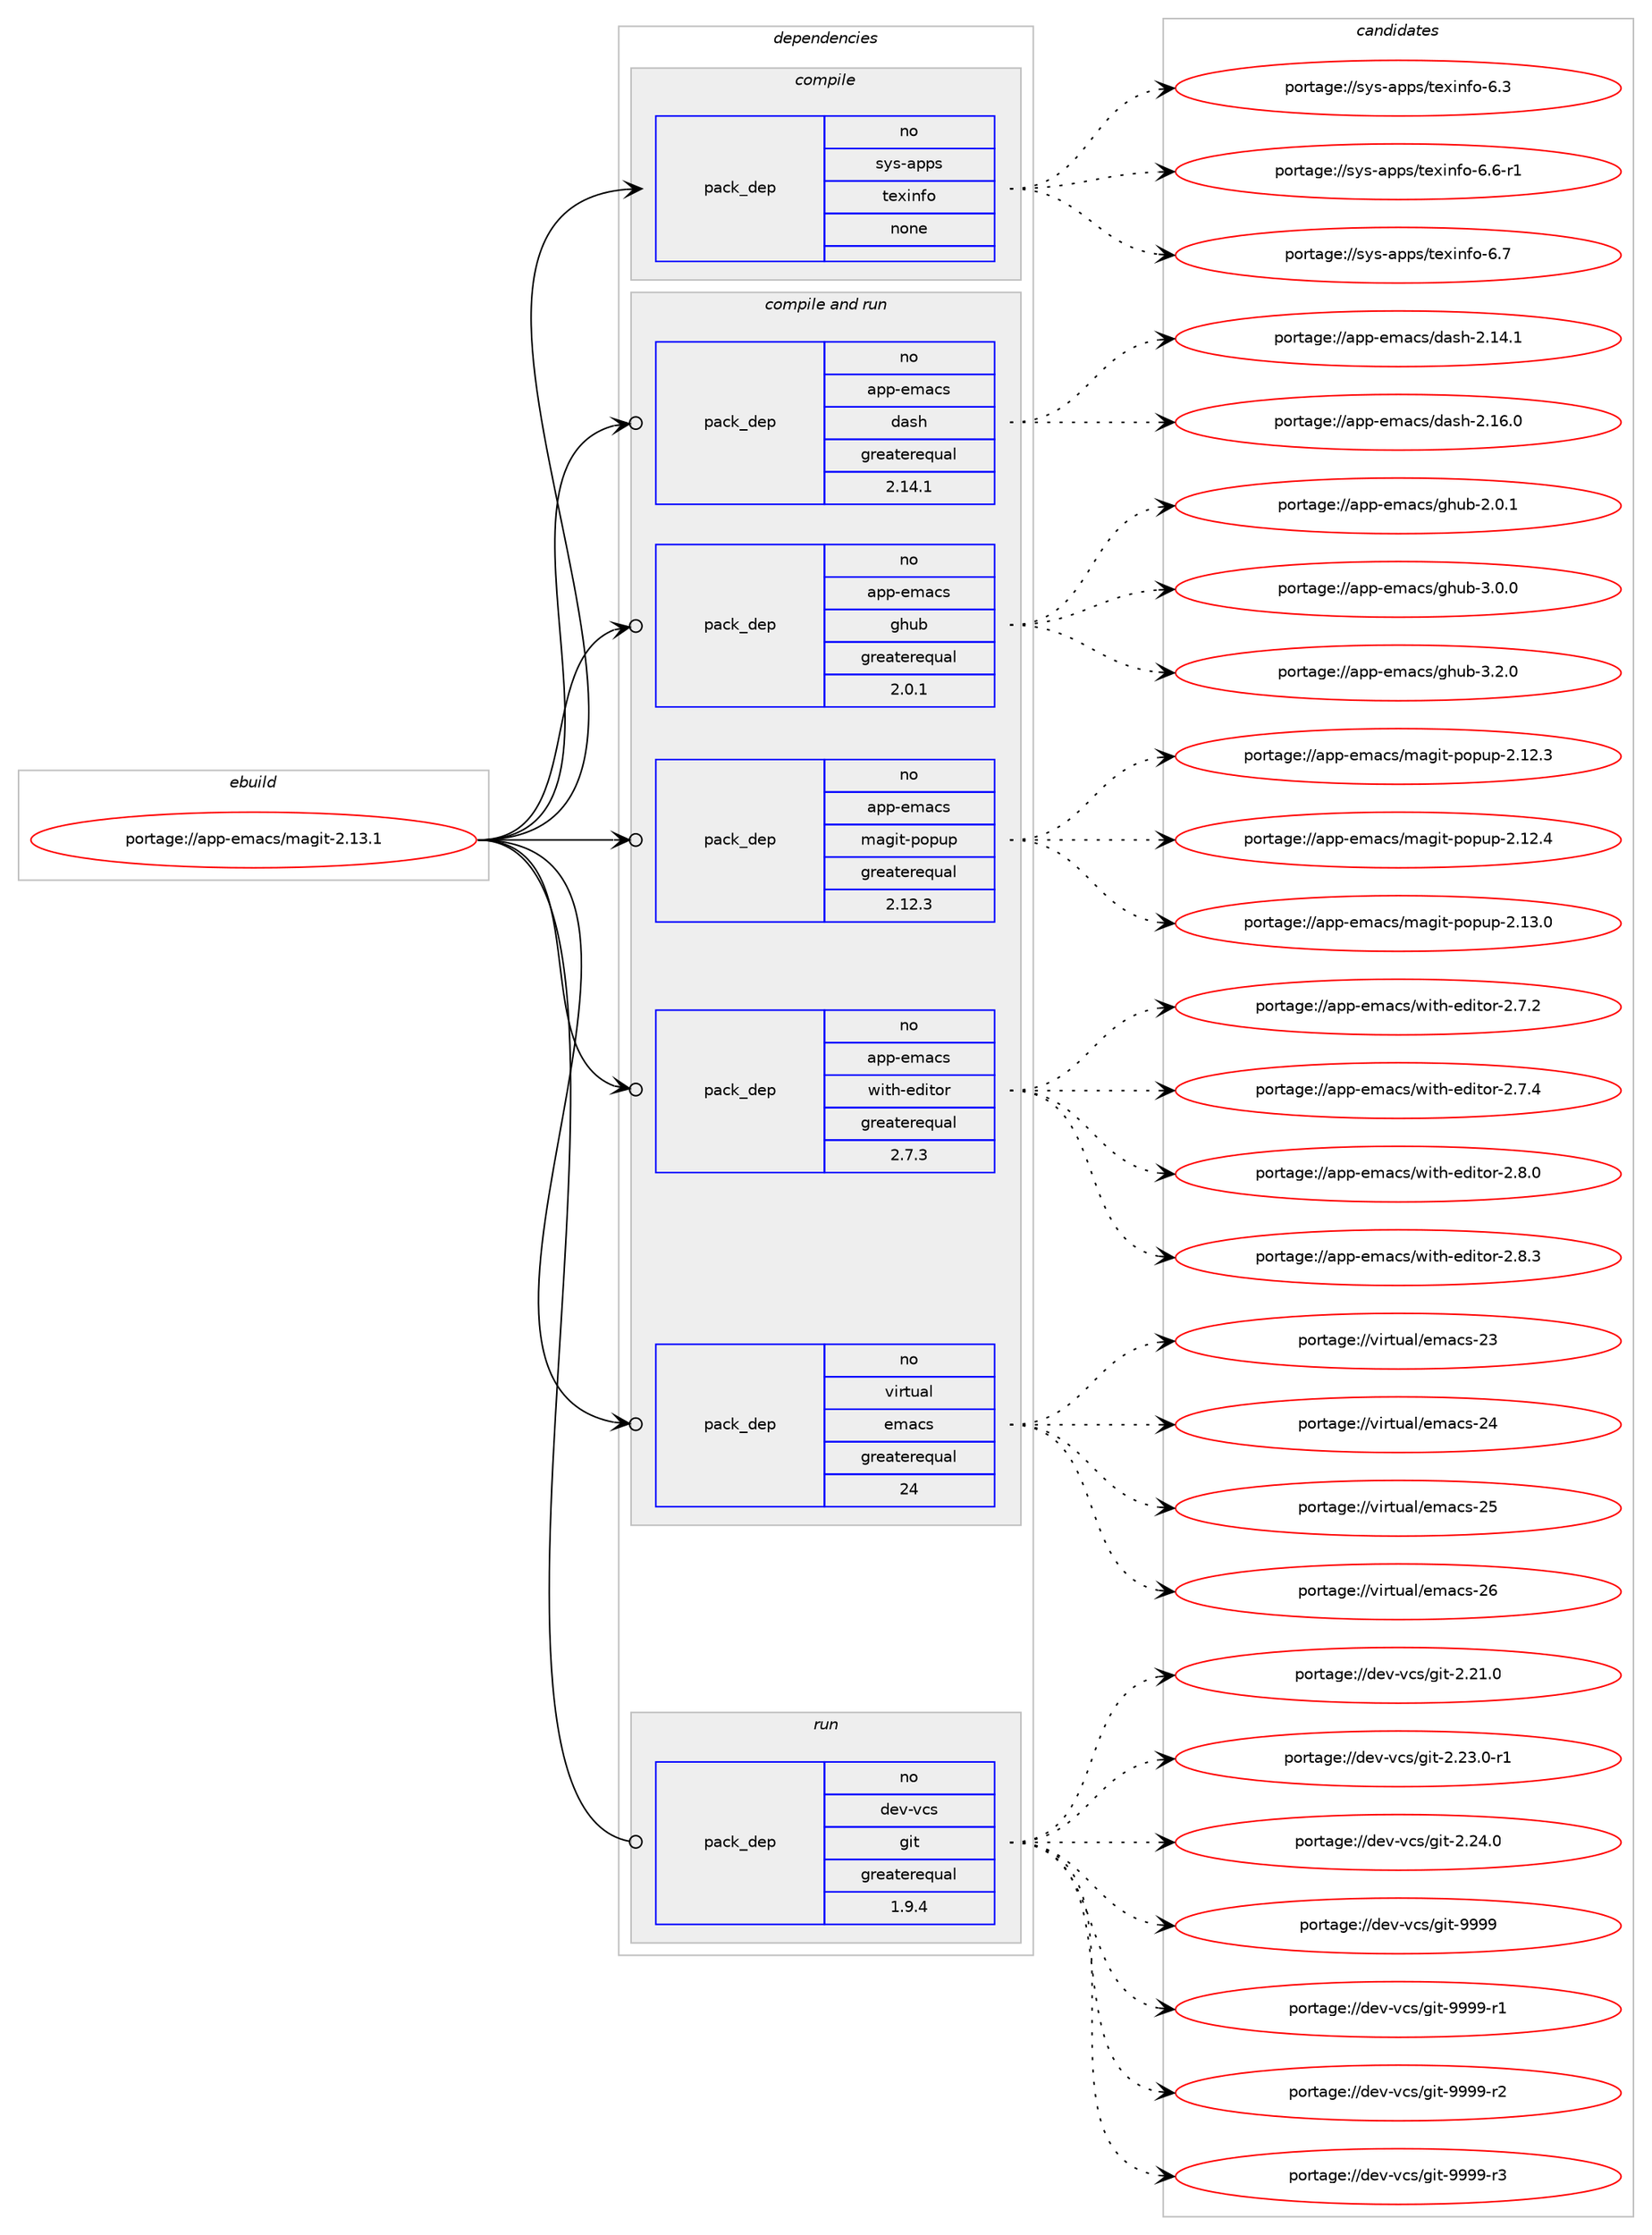 digraph prolog {

# *************
# Graph options
# *************

newrank=true;
concentrate=true;
compound=true;
graph [rankdir=LR,fontname=Helvetica,fontsize=10,ranksep=1.5];#, ranksep=2.5, nodesep=0.2];
edge  [arrowhead=vee];
node  [fontname=Helvetica,fontsize=10];

# **********
# The ebuild
# **********

subgraph cluster_leftcol {
color=gray;
rank=same;
label=<<i>ebuild</i>>;
id [label="portage://app-emacs/magit-2.13.1", color=red, width=4, href="../app-emacs/magit-2.13.1.svg"];
}

# ****************
# The dependencies
# ****************

subgraph cluster_midcol {
color=gray;
label=<<i>dependencies</i>>;
subgraph cluster_compile {
fillcolor="#eeeeee";
style=filled;
label=<<i>compile</i>>;
subgraph pack13736 {
dependency18619 [label=<<TABLE BORDER="0" CELLBORDER="1" CELLSPACING="0" CELLPADDING="4" WIDTH="220"><TR><TD ROWSPAN="6" CELLPADDING="30">pack_dep</TD></TR><TR><TD WIDTH="110">no</TD></TR><TR><TD>sys-apps</TD></TR><TR><TD>texinfo</TD></TR><TR><TD>none</TD></TR><TR><TD></TD></TR></TABLE>>, shape=none, color=blue];
}
id:e -> dependency18619:w [weight=20,style="solid",arrowhead="vee"];
}
subgraph cluster_compileandrun {
fillcolor="#eeeeee";
style=filled;
label=<<i>compile and run</i>>;
subgraph pack13737 {
dependency18620 [label=<<TABLE BORDER="0" CELLBORDER="1" CELLSPACING="0" CELLPADDING="4" WIDTH="220"><TR><TD ROWSPAN="6" CELLPADDING="30">pack_dep</TD></TR><TR><TD WIDTH="110">no</TD></TR><TR><TD>app-emacs</TD></TR><TR><TD>dash</TD></TR><TR><TD>greaterequal</TD></TR><TR><TD>2.14.1</TD></TR></TABLE>>, shape=none, color=blue];
}
id:e -> dependency18620:w [weight=20,style="solid",arrowhead="odotvee"];
subgraph pack13738 {
dependency18621 [label=<<TABLE BORDER="0" CELLBORDER="1" CELLSPACING="0" CELLPADDING="4" WIDTH="220"><TR><TD ROWSPAN="6" CELLPADDING="30">pack_dep</TD></TR><TR><TD WIDTH="110">no</TD></TR><TR><TD>app-emacs</TD></TR><TR><TD>ghub</TD></TR><TR><TD>greaterequal</TD></TR><TR><TD>2.0.1</TD></TR></TABLE>>, shape=none, color=blue];
}
id:e -> dependency18621:w [weight=20,style="solid",arrowhead="odotvee"];
subgraph pack13739 {
dependency18622 [label=<<TABLE BORDER="0" CELLBORDER="1" CELLSPACING="0" CELLPADDING="4" WIDTH="220"><TR><TD ROWSPAN="6" CELLPADDING="30">pack_dep</TD></TR><TR><TD WIDTH="110">no</TD></TR><TR><TD>app-emacs</TD></TR><TR><TD>magit-popup</TD></TR><TR><TD>greaterequal</TD></TR><TR><TD>2.12.3</TD></TR></TABLE>>, shape=none, color=blue];
}
id:e -> dependency18622:w [weight=20,style="solid",arrowhead="odotvee"];
subgraph pack13740 {
dependency18623 [label=<<TABLE BORDER="0" CELLBORDER="1" CELLSPACING="0" CELLPADDING="4" WIDTH="220"><TR><TD ROWSPAN="6" CELLPADDING="30">pack_dep</TD></TR><TR><TD WIDTH="110">no</TD></TR><TR><TD>app-emacs</TD></TR><TR><TD>with-editor</TD></TR><TR><TD>greaterequal</TD></TR><TR><TD>2.7.3</TD></TR></TABLE>>, shape=none, color=blue];
}
id:e -> dependency18623:w [weight=20,style="solid",arrowhead="odotvee"];
subgraph pack13741 {
dependency18624 [label=<<TABLE BORDER="0" CELLBORDER="1" CELLSPACING="0" CELLPADDING="4" WIDTH="220"><TR><TD ROWSPAN="6" CELLPADDING="30">pack_dep</TD></TR><TR><TD WIDTH="110">no</TD></TR><TR><TD>virtual</TD></TR><TR><TD>emacs</TD></TR><TR><TD>greaterequal</TD></TR><TR><TD>24</TD></TR></TABLE>>, shape=none, color=blue];
}
id:e -> dependency18624:w [weight=20,style="solid",arrowhead="odotvee"];
}
subgraph cluster_run {
fillcolor="#eeeeee";
style=filled;
label=<<i>run</i>>;
subgraph pack13742 {
dependency18625 [label=<<TABLE BORDER="0" CELLBORDER="1" CELLSPACING="0" CELLPADDING="4" WIDTH="220"><TR><TD ROWSPAN="6" CELLPADDING="30">pack_dep</TD></TR><TR><TD WIDTH="110">no</TD></TR><TR><TD>dev-vcs</TD></TR><TR><TD>git</TD></TR><TR><TD>greaterequal</TD></TR><TR><TD>1.9.4</TD></TR></TABLE>>, shape=none, color=blue];
}
id:e -> dependency18625:w [weight=20,style="solid",arrowhead="odot"];
}
}

# **************
# The candidates
# **************

subgraph cluster_choices {
rank=same;
color=gray;
label=<<i>candidates</i>>;

subgraph choice13736 {
color=black;
nodesep=1;
choiceportage11512111545971121121154711610112010511010211145544651 [label="portage://sys-apps/texinfo-6.3", color=red, width=4,href="../sys-apps/texinfo-6.3.svg"];
choiceportage115121115459711211211547116101120105110102111455446544511449 [label="portage://sys-apps/texinfo-6.6-r1", color=red, width=4,href="../sys-apps/texinfo-6.6-r1.svg"];
choiceportage11512111545971121121154711610112010511010211145544655 [label="portage://sys-apps/texinfo-6.7", color=red, width=4,href="../sys-apps/texinfo-6.7.svg"];
dependency18619:e -> choiceportage11512111545971121121154711610112010511010211145544651:w [style=dotted,weight="100"];
dependency18619:e -> choiceportage115121115459711211211547116101120105110102111455446544511449:w [style=dotted,weight="100"];
dependency18619:e -> choiceportage11512111545971121121154711610112010511010211145544655:w [style=dotted,weight="100"];
}
subgraph choice13737 {
color=black;
nodesep=1;
choiceportage97112112451011099799115471009711510445504649524649 [label="portage://app-emacs/dash-2.14.1", color=red, width=4,href="../app-emacs/dash-2.14.1.svg"];
choiceportage97112112451011099799115471009711510445504649544648 [label="portage://app-emacs/dash-2.16.0", color=red, width=4,href="../app-emacs/dash-2.16.0.svg"];
dependency18620:e -> choiceportage97112112451011099799115471009711510445504649524649:w [style=dotted,weight="100"];
dependency18620:e -> choiceportage97112112451011099799115471009711510445504649544648:w [style=dotted,weight="100"];
}
subgraph choice13738 {
color=black;
nodesep=1;
choiceportage971121124510110997991154710310411798455046484649 [label="portage://app-emacs/ghub-2.0.1", color=red, width=4,href="../app-emacs/ghub-2.0.1.svg"];
choiceportage971121124510110997991154710310411798455146484648 [label="portage://app-emacs/ghub-3.0.0", color=red, width=4,href="../app-emacs/ghub-3.0.0.svg"];
choiceportage971121124510110997991154710310411798455146504648 [label="portage://app-emacs/ghub-3.2.0", color=red, width=4,href="../app-emacs/ghub-3.2.0.svg"];
dependency18621:e -> choiceportage971121124510110997991154710310411798455046484649:w [style=dotted,weight="100"];
dependency18621:e -> choiceportage971121124510110997991154710310411798455146484648:w [style=dotted,weight="100"];
dependency18621:e -> choiceportage971121124510110997991154710310411798455146504648:w [style=dotted,weight="100"];
}
subgraph choice13739 {
color=black;
nodesep=1;
choiceportage9711211245101109979911547109971031051164511211111211711245504649504651 [label="portage://app-emacs/magit-popup-2.12.3", color=red, width=4,href="../app-emacs/magit-popup-2.12.3.svg"];
choiceportage9711211245101109979911547109971031051164511211111211711245504649504652 [label="portage://app-emacs/magit-popup-2.12.4", color=red, width=4,href="../app-emacs/magit-popup-2.12.4.svg"];
choiceportage9711211245101109979911547109971031051164511211111211711245504649514648 [label="portage://app-emacs/magit-popup-2.13.0", color=red, width=4,href="../app-emacs/magit-popup-2.13.0.svg"];
dependency18622:e -> choiceportage9711211245101109979911547109971031051164511211111211711245504649504651:w [style=dotted,weight="100"];
dependency18622:e -> choiceportage9711211245101109979911547109971031051164511211111211711245504649504652:w [style=dotted,weight="100"];
dependency18622:e -> choiceportage9711211245101109979911547109971031051164511211111211711245504649514648:w [style=dotted,weight="100"];
}
subgraph choice13740 {
color=black;
nodesep=1;
choiceportage971121124510110997991154711910511610445101100105116111114455046554650 [label="portage://app-emacs/with-editor-2.7.2", color=red, width=4,href="../app-emacs/with-editor-2.7.2.svg"];
choiceportage971121124510110997991154711910511610445101100105116111114455046554652 [label="portage://app-emacs/with-editor-2.7.4", color=red, width=4,href="../app-emacs/with-editor-2.7.4.svg"];
choiceportage971121124510110997991154711910511610445101100105116111114455046564648 [label="portage://app-emacs/with-editor-2.8.0", color=red, width=4,href="../app-emacs/with-editor-2.8.0.svg"];
choiceportage971121124510110997991154711910511610445101100105116111114455046564651 [label="portage://app-emacs/with-editor-2.8.3", color=red, width=4,href="../app-emacs/with-editor-2.8.3.svg"];
dependency18623:e -> choiceportage971121124510110997991154711910511610445101100105116111114455046554650:w [style=dotted,weight="100"];
dependency18623:e -> choiceportage971121124510110997991154711910511610445101100105116111114455046554652:w [style=dotted,weight="100"];
dependency18623:e -> choiceportage971121124510110997991154711910511610445101100105116111114455046564648:w [style=dotted,weight="100"];
dependency18623:e -> choiceportage971121124510110997991154711910511610445101100105116111114455046564651:w [style=dotted,weight="100"];
}
subgraph choice13741 {
color=black;
nodesep=1;
choiceportage11810511411611797108471011099799115455051 [label="portage://virtual/emacs-23", color=red, width=4,href="../virtual/emacs-23.svg"];
choiceportage11810511411611797108471011099799115455052 [label="portage://virtual/emacs-24", color=red, width=4,href="../virtual/emacs-24.svg"];
choiceportage11810511411611797108471011099799115455053 [label="portage://virtual/emacs-25", color=red, width=4,href="../virtual/emacs-25.svg"];
choiceportage11810511411611797108471011099799115455054 [label="portage://virtual/emacs-26", color=red, width=4,href="../virtual/emacs-26.svg"];
dependency18624:e -> choiceportage11810511411611797108471011099799115455051:w [style=dotted,weight="100"];
dependency18624:e -> choiceportage11810511411611797108471011099799115455052:w [style=dotted,weight="100"];
dependency18624:e -> choiceportage11810511411611797108471011099799115455053:w [style=dotted,weight="100"];
dependency18624:e -> choiceportage11810511411611797108471011099799115455054:w [style=dotted,weight="100"];
}
subgraph choice13742 {
color=black;
nodesep=1;
choiceportage10010111845118991154710310511645504650494648 [label="portage://dev-vcs/git-2.21.0", color=red, width=4,href="../dev-vcs/git-2.21.0.svg"];
choiceportage100101118451189911547103105116455046505146484511449 [label="portage://dev-vcs/git-2.23.0-r1", color=red, width=4,href="../dev-vcs/git-2.23.0-r1.svg"];
choiceportage10010111845118991154710310511645504650524648 [label="portage://dev-vcs/git-2.24.0", color=red, width=4,href="../dev-vcs/git-2.24.0.svg"];
choiceportage1001011184511899115471031051164557575757 [label="portage://dev-vcs/git-9999", color=red, width=4,href="../dev-vcs/git-9999.svg"];
choiceportage10010111845118991154710310511645575757574511449 [label="portage://dev-vcs/git-9999-r1", color=red, width=4,href="../dev-vcs/git-9999-r1.svg"];
choiceportage10010111845118991154710310511645575757574511450 [label="portage://dev-vcs/git-9999-r2", color=red, width=4,href="../dev-vcs/git-9999-r2.svg"];
choiceportage10010111845118991154710310511645575757574511451 [label="portage://dev-vcs/git-9999-r3", color=red, width=4,href="../dev-vcs/git-9999-r3.svg"];
dependency18625:e -> choiceportage10010111845118991154710310511645504650494648:w [style=dotted,weight="100"];
dependency18625:e -> choiceportage100101118451189911547103105116455046505146484511449:w [style=dotted,weight="100"];
dependency18625:e -> choiceportage10010111845118991154710310511645504650524648:w [style=dotted,weight="100"];
dependency18625:e -> choiceportage1001011184511899115471031051164557575757:w [style=dotted,weight="100"];
dependency18625:e -> choiceportage10010111845118991154710310511645575757574511449:w [style=dotted,weight="100"];
dependency18625:e -> choiceportage10010111845118991154710310511645575757574511450:w [style=dotted,weight="100"];
dependency18625:e -> choiceportage10010111845118991154710310511645575757574511451:w [style=dotted,weight="100"];
}
}

}
